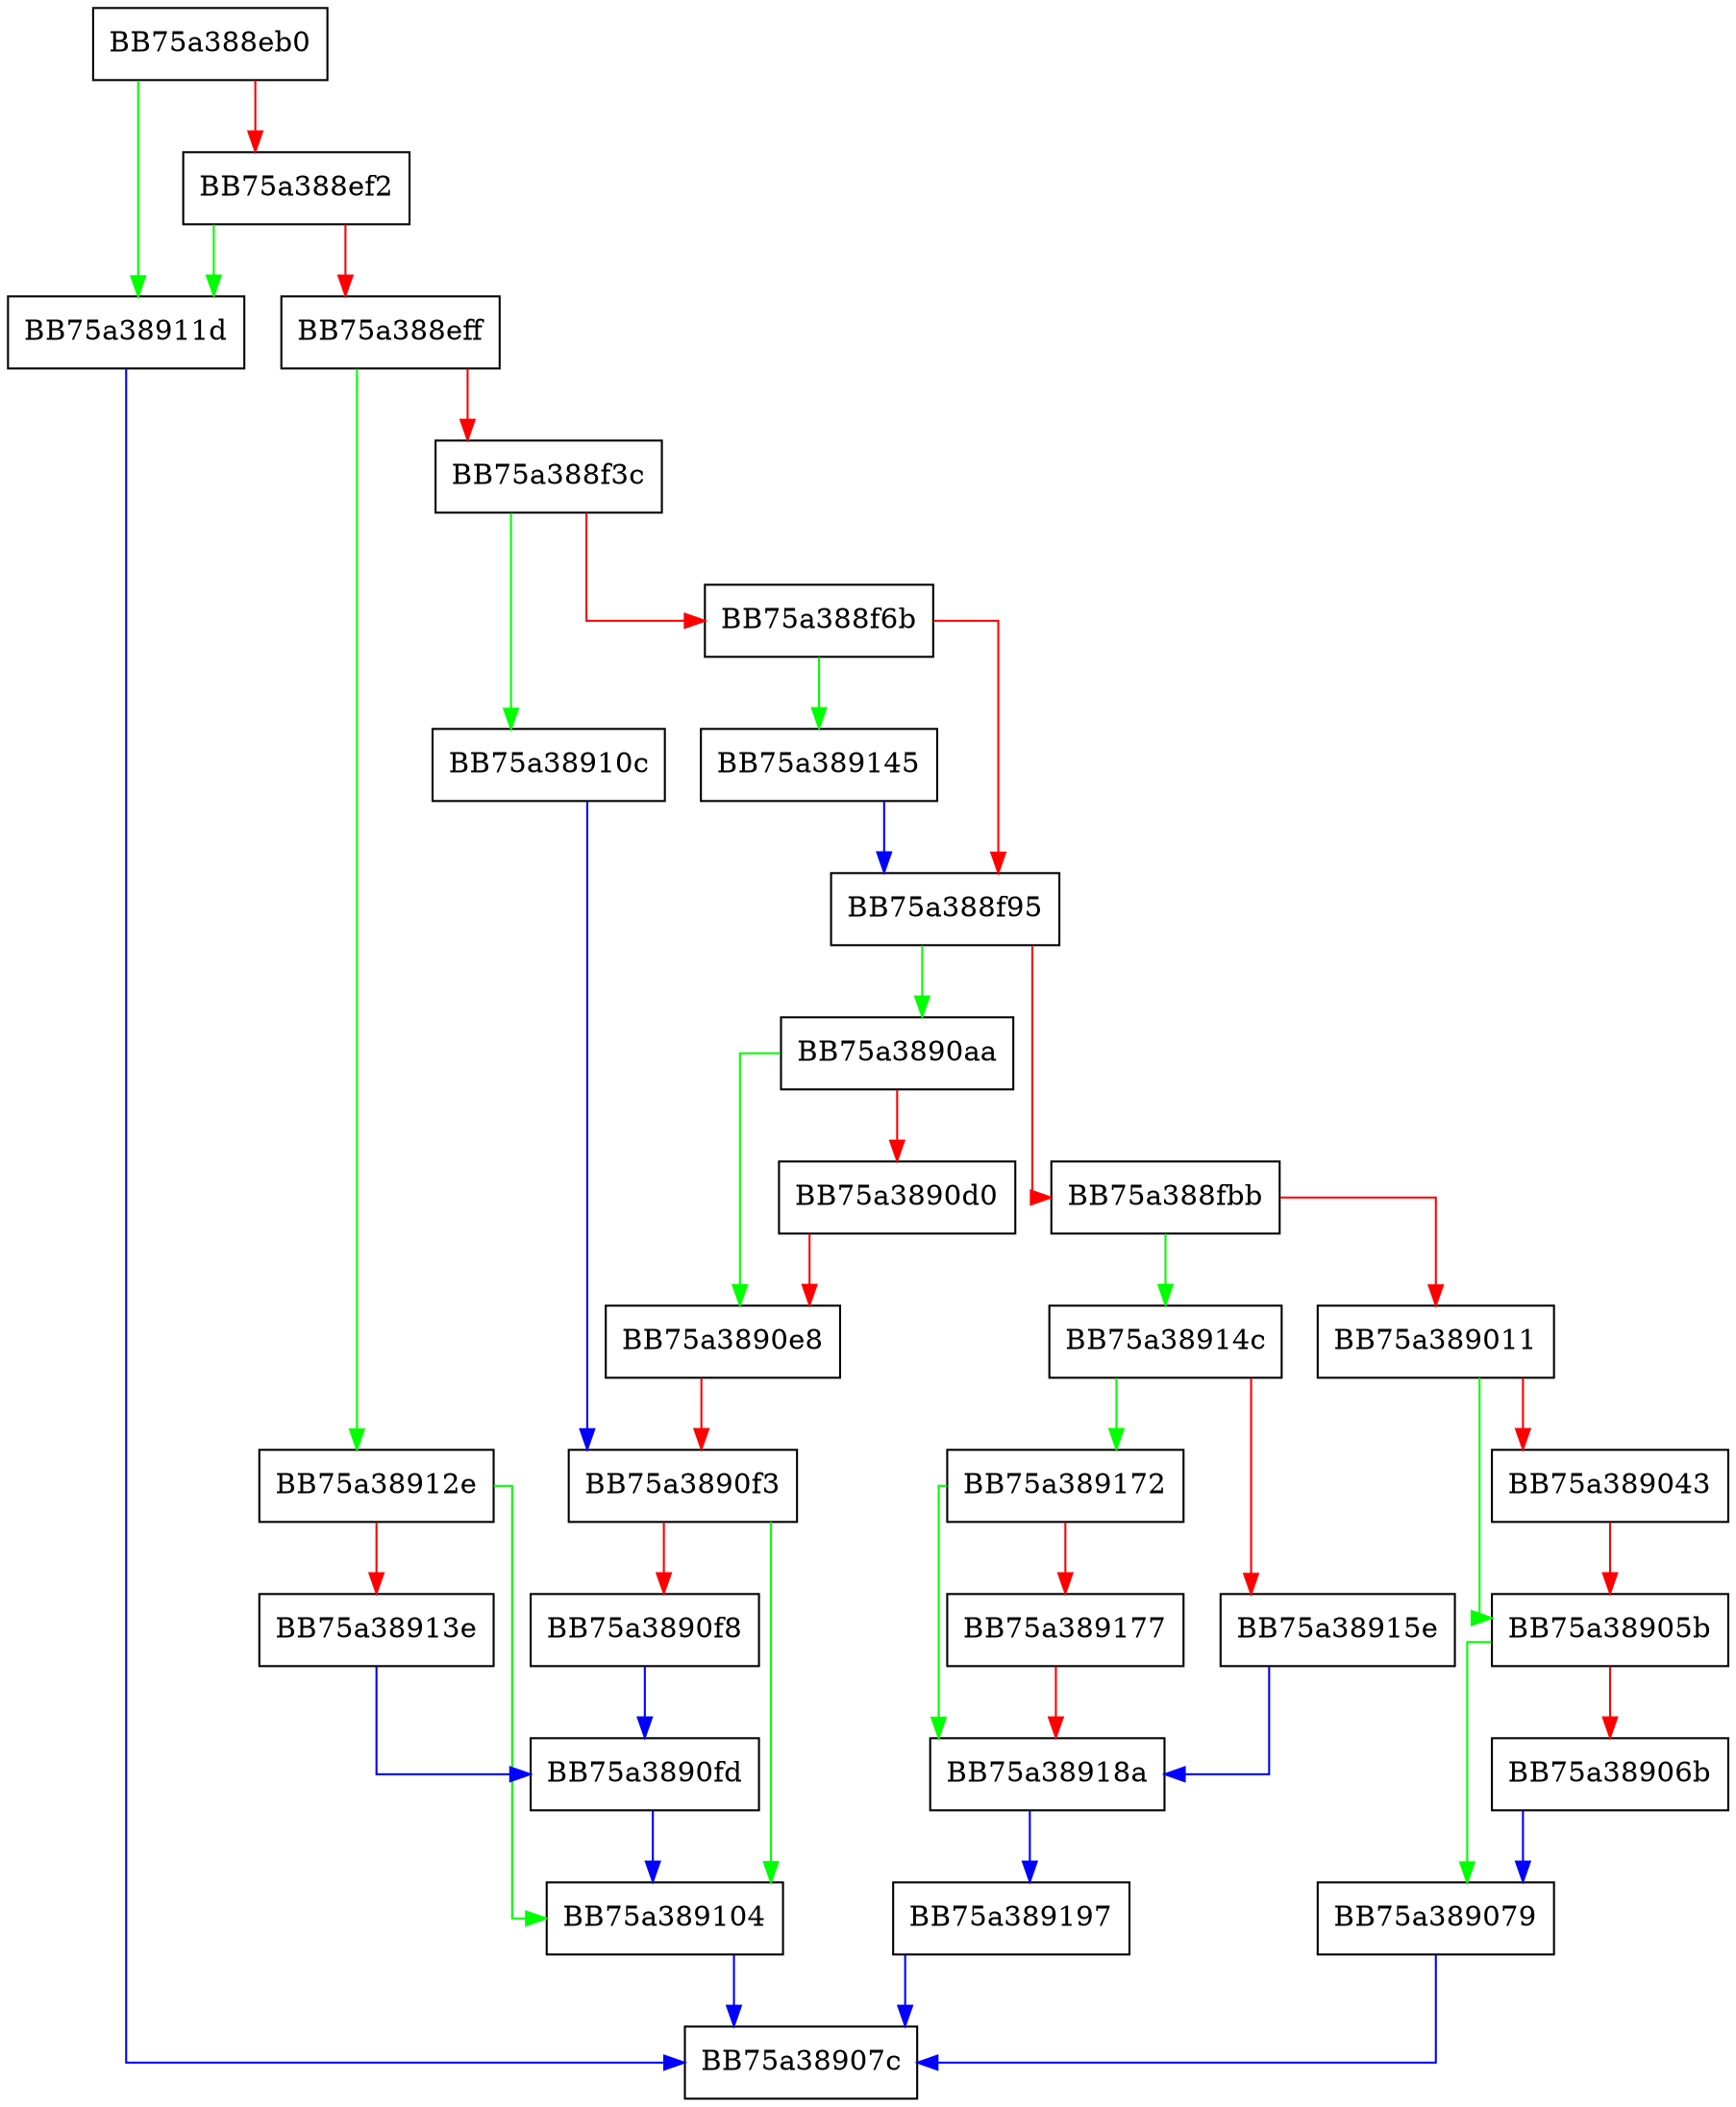 digraph NTDLL_DLL_NtOpenEventWorker {
  node [shape="box"];
  graph [splines=ortho];
  BB75a388eb0 -> BB75a38911d [color="green"];
  BB75a388eb0 -> BB75a388ef2 [color="red"];
  BB75a388ef2 -> BB75a38911d [color="green"];
  BB75a388ef2 -> BB75a388eff [color="red"];
  BB75a388eff -> BB75a38912e [color="green"];
  BB75a388eff -> BB75a388f3c [color="red"];
  BB75a388f3c -> BB75a38910c [color="green"];
  BB75a388f3c -> BB75a388f6b [color="red"];
  BB75a388f6b -> BB75a389145 [color="green"];
  BB75a388f6b -> BB75a388f95 [color="red"];
  BB75a388f95 -> BB75a3890aa [color="green"];
  BB75a388f95 -> BB75a388fbb [color="red"];
  BB75a388fbb -> BB75a38914c [color="green"];
  BB75a388fbb -> BB75a389011 [color="red"];
  BB75a389011 -> BB75a38905b [color="green"];
  BB75a389011 -> BB75a389043 [color="red"];
  BB75a389043 -> BB75a38905b [color="red"];
  BB75a38905b -> BB75a389079 [color="green"];
  BB75a38905b -> BB75a38906b [color="red"];
  BB75a38906b -> BB75a389079 [color="blue"];
  BB75a389079 -> BB75a38907c [color="blue"];
  BB75a3890aa -> BB75a3890e8 [color="green"];
  BB75a3890aa -> BB75a3890d0 [color="red"];
  BB75a3890d0 -> BB75a3890e8 [color="red"];
  BB75a3890e8 -> BB75a3890f3 [color="red"];
  BB75a3890f3 -> BB75a389104 [color="green"];
  BB75a3890f3 -> BB75a3890f8 [color="red"];
  BB75a3890f8 -> BB75a3890fd [color="blue"];
  BB75a3890fd -> BB75a389104 [color="blue"];
  BB75a389104 -> BB75a38907c [color="blue"];
  BB75a38910c -> BB75a3890f3 [color="blue"];
  BB75a38911d -> BB75a38907c [color="blue"];
  BB75a38912e -> BB75a389104 [color="green"];
  BB75a38912e -> BB75a38913e [color="red"];
  BB75a38913e -> BB75a3890fd [color="blue"];
  BB75a389145 -> BB75a388f95 [color="blue"];
  BB75a38914c -> BB75a389172 [color="green"];
  BB75a38914c -> BB75a38915e [color="red"];
  BB75a38915e -> BB75a38918a [color="blue"];
  BB75a389172 -> BB75a38918a [color="green"];
  BB75a389172 -> BB75a389177 [color="red"];
  BB75a389177 -> BB75a38918a [color="red"];
  BB75a38918a -> BB75a389197 [color="blue"];
  BB75a389197 -> BB75a38907c [color="blue"];
}